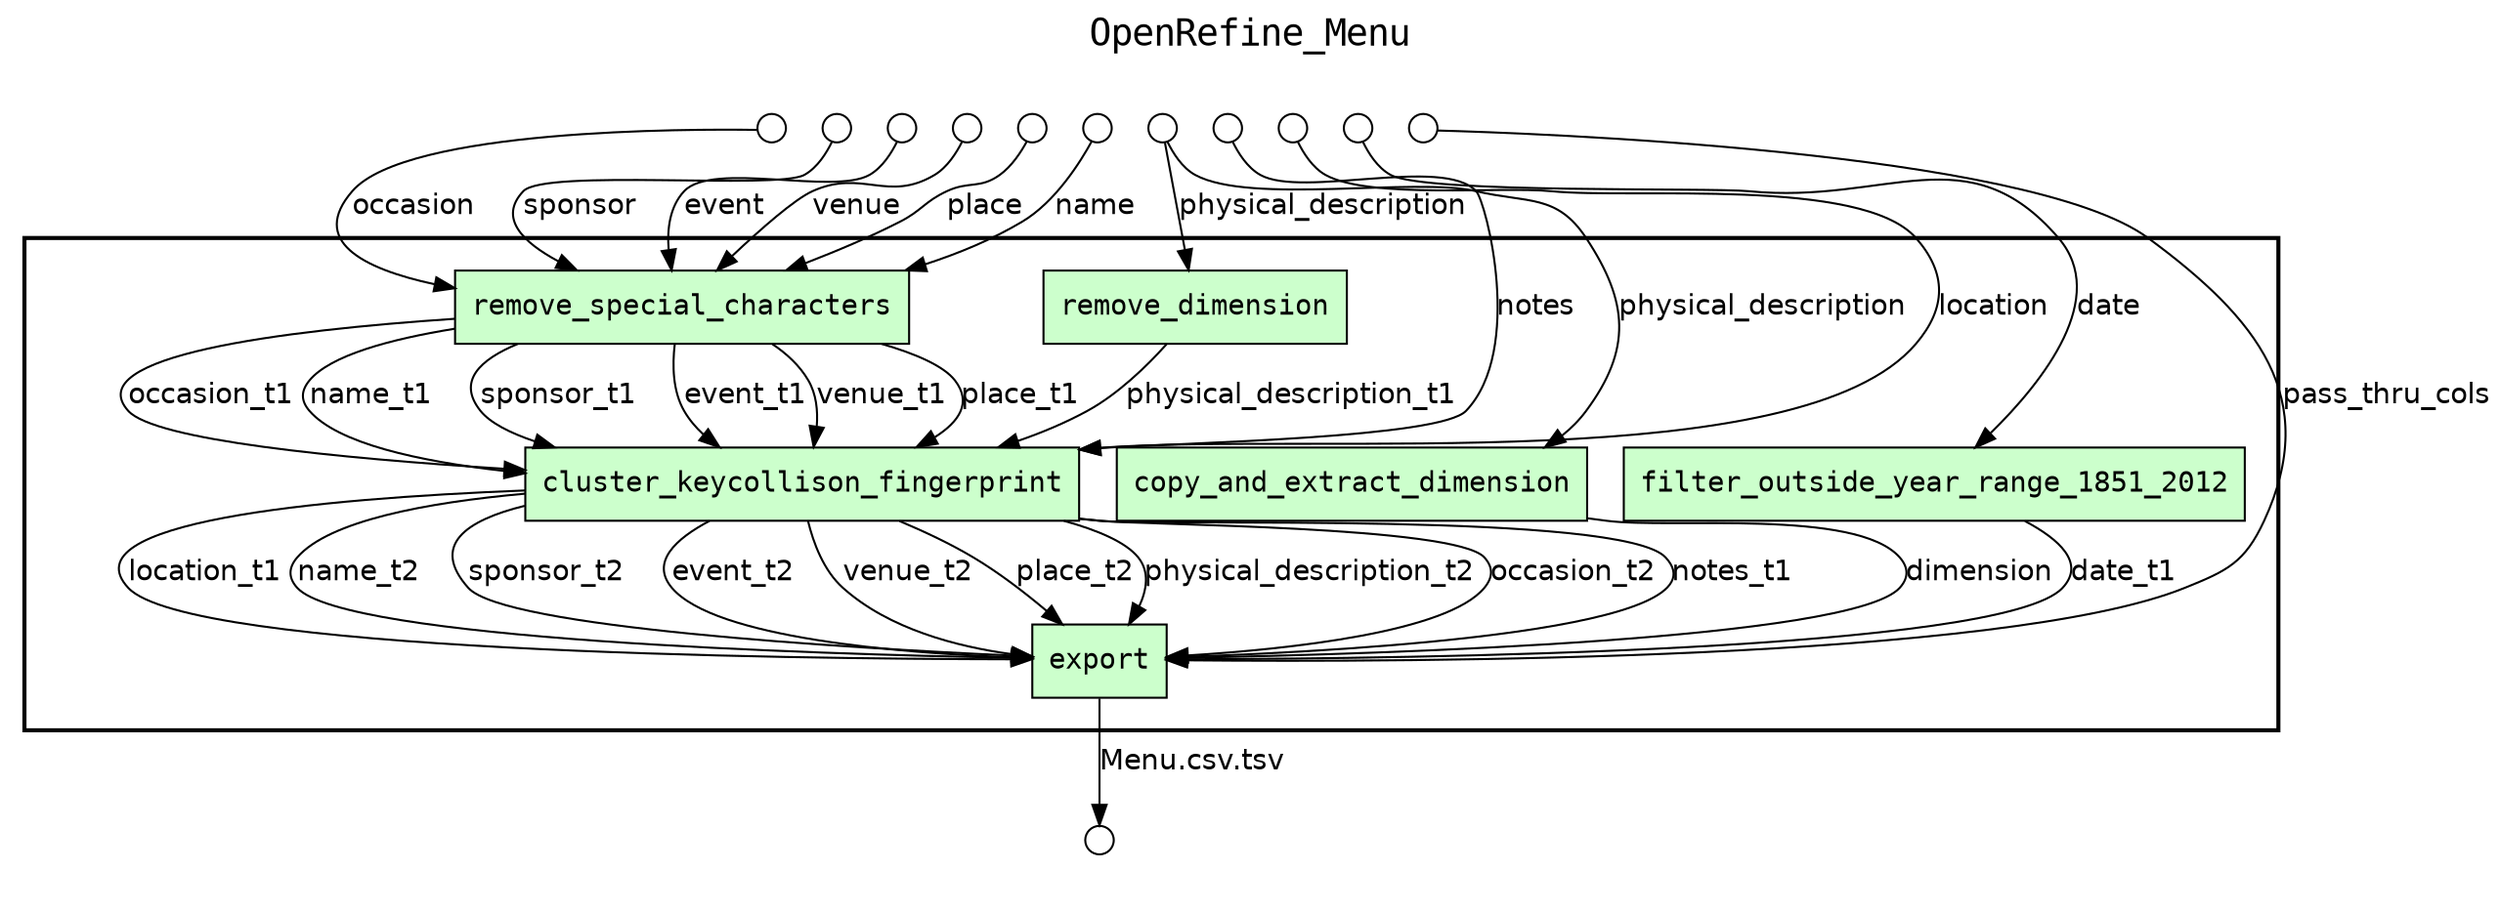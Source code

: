 digraph Workflow {
rankdir=TB
fontname=Courier; fontsize=18; labelloc=t
label=OpenRefine_Menu
subgraph cluster_workflow_box_outer { label=""; color=black; penwidth=2
subgraph cluster_workflow_box_inner { label=""; color=white
node[shape=box style=filled fillcolor="#CCFFCC" peripheries=1 fontname=Courier]
remove_special_characters
cluster_keycollison_fingerprint
copy_and_extract_dimension
remove_dimension
filter_outside_year_range_1851_2012
export
edge[fontname=Helvetica]
remove_special_characters -> cluster_keycollison_fingerprint [label=name_t1]
remove_special_characters -> cluster_keycollison_fingerprint [label=sponsor_t1]
remove_special_characters -> cluster_keycollison_fingerprint [label=event_t1]
remove_special_characters -> cluster_keycollison_fingerprint [label=venue_t1]
remove_special_characters -> cluster_keycollison_fingerprint [label=place_t1]
remove_dimension -> cluster_keycollison_fingerprint [label=physical_description_t1]
remove_special_characters -> cluster_keycollison_fingerprint [label=occasion_t1]
cluster_keycollison_fingerprint -> export [label=name_t2]
cluster_keycollison_fingerprint -> export [label=sponsor_t2]
cluster_keycollison_fingerprint -> export [label=event_t2]
cluster_keycollison_fingerprint -> export [label=venue_t2]
cluster_keycollison_fingerprint -> export [label=place_t2]
cluster_keycollison_fingerprint -> export [label=physical_description_t2]
cluster_keycollison_fingerprint -> export [label=occasion_t2]
cluster_keycollison_fingerprint -> export [label=notes_t1]
filter_outside_year_range_1851_2012 -> export [label=date_t1]
cluster_keycollison_fingerprint -> export [label=location_t1]
copy_and_extract_dimension -> export [label=dimension]
}}
subgraph cluster_input_ports_group_outer { label=""; color=white
subgraph cluster_input_ports_group_inner { label=""; color=white
node[shape=circle style=filled fillcolor="#FFFFFF" peripheries=1 fontname=Courier width=0.2]
name_input_port [label=""]
sponsor_input_port [label=""]
event_input_port [label=""]
venue_input_port [label=""]
place_input_port [label=""]
physical_description_input_port [label=""]
occasion_input_port [label=""]
notes_input_port [label=""]
date_input_port [label=""]
location_input_port [label=""]
pass_thru_cols_input_port [label=""]
}}
subgraph cluster_output_ports_group_outer { label=""; color=white
subgraph cluster_output_ports_group_inner { label=""; color=white
node[shape=circle style=filled fillcolor="#FFFFFF" peripheries=1 fontname=Courier width=0.2]
"Menu.csv.tsv_output_port" [label=""]
}}
edge[fontname=Helvetica]
name_input_port -> remove_special_characters [label=name]
sponsor_input_port -> remove_special_characters [label=sponsor]
event_input_port -> remove_special_characters [label=event]
venue_input_port -> remove_special_characters [label=venue]
place_input_port -> remove_special_characters [label=place]
physical_description_input_port -> copy_and_extract_dimension [label=physical_description]
physical_description_input_port -> remove_dimension [label=physical_description]
occasion_input_port -> remove_special_characters [label=occasion]
notes_input_port -> cluster_keycollison_fingerprint [label=notes]
date_input_port -> filter_outside_year_range_1851_2012 [label=date]
location_input_port -> cluster_keycollison_fingerprint [label=location]
pass_thru_cols_input_port -> export [label=pass_thru_cols]
edge[fontname=Helvetica]
export -> "Menu.csv.tsv_output_port" [label="Menu.csv.tsv"]
}
